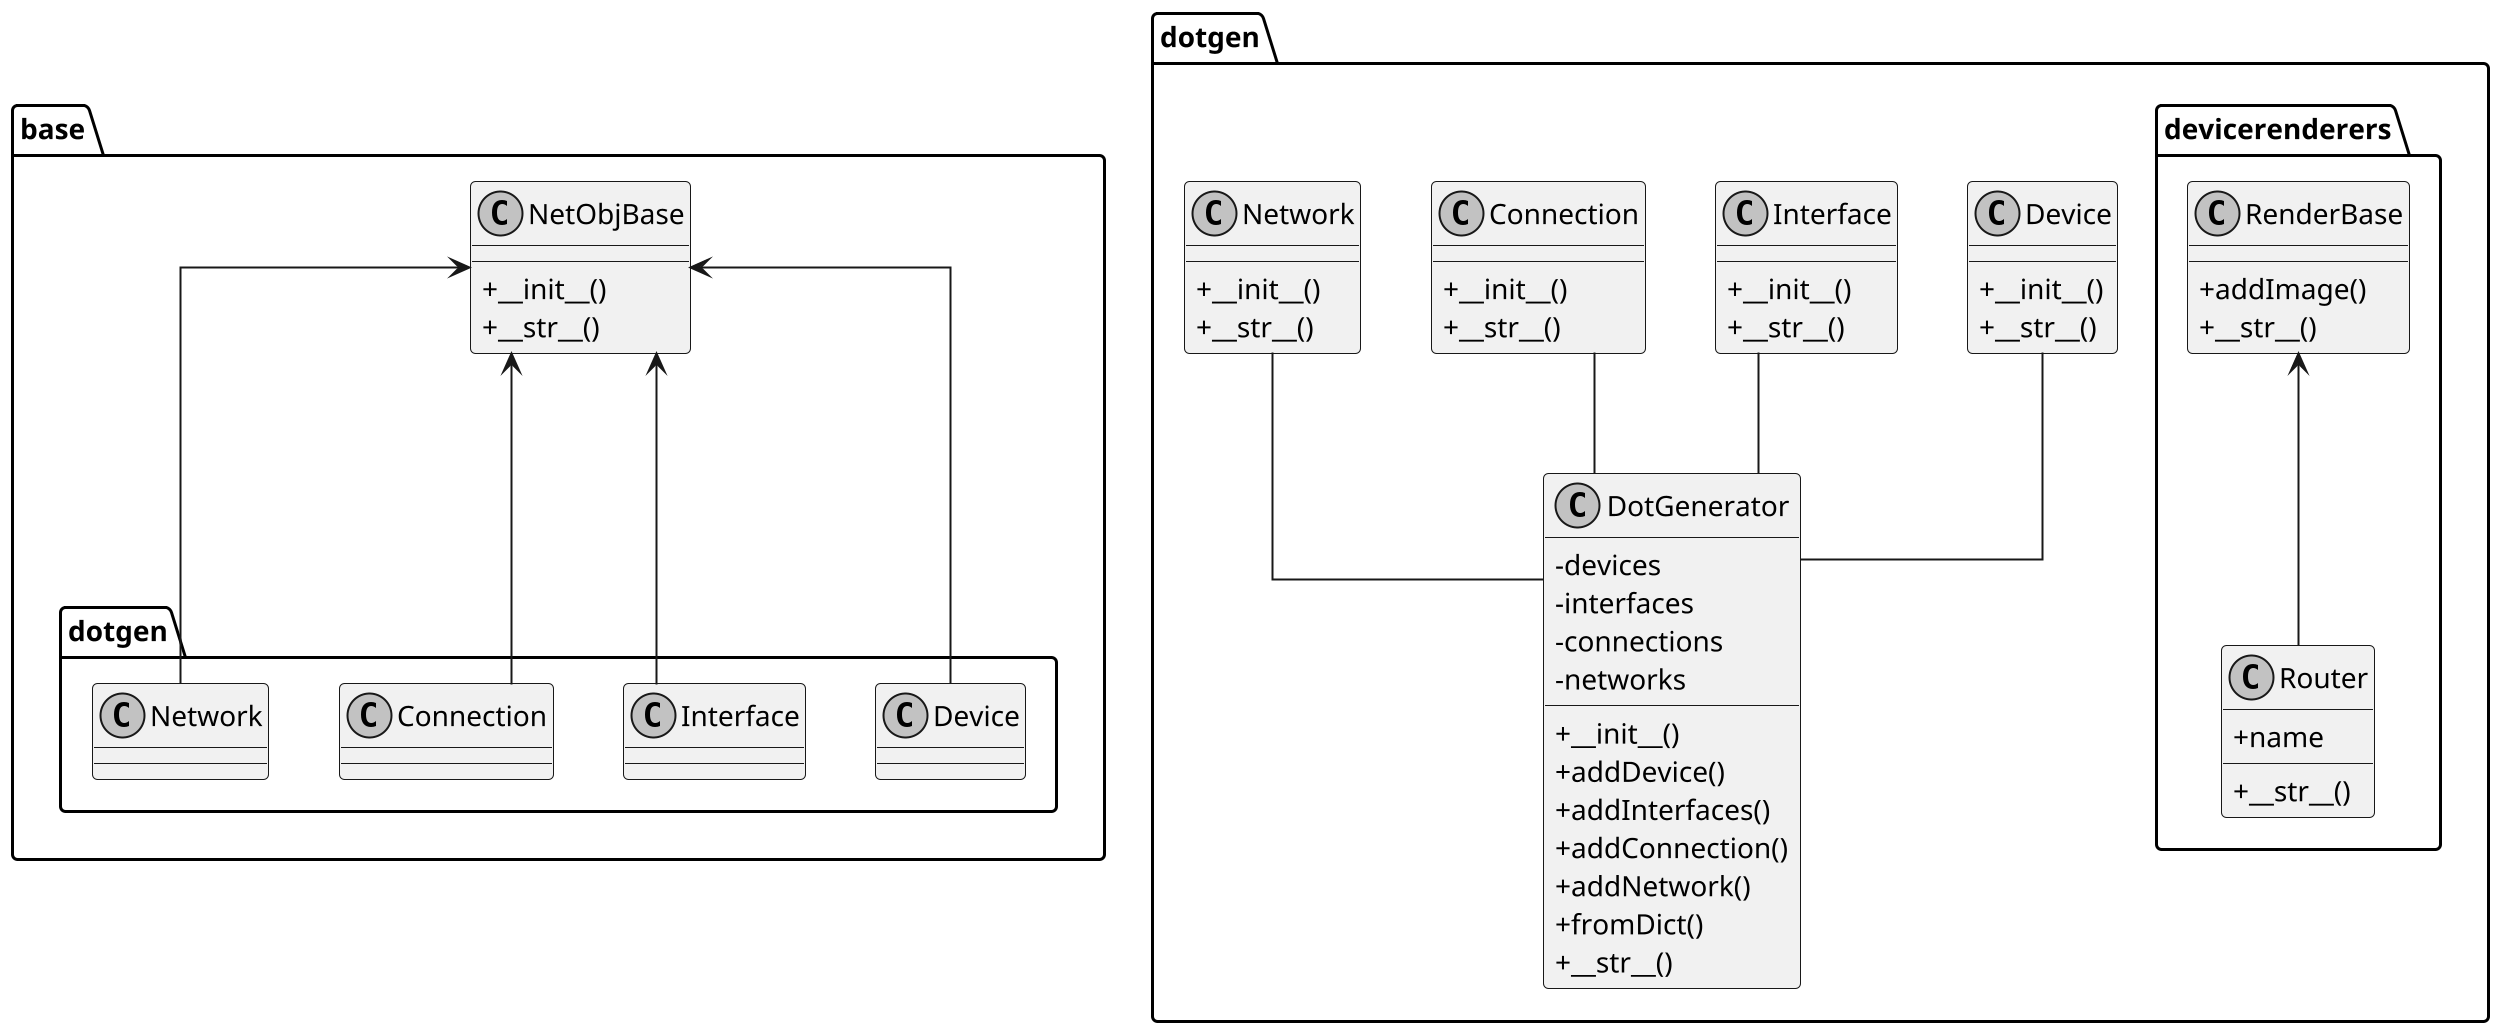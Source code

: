 @startuml

@startuml
skinparam monochrome true
skinparam classAttributeIconSize 0
skinparam linetype ortho
scale 2

namespace base {
    class NetObjBase {
        +__init__()
        +__str__()
    }

    NetObjBase <-- dotgen.Device
    NetObjBase <-- dotgen.Interface
    NetObjBase <-- dotgen.Connection
    NetObjBase <-- dotgen.Network

}

namespace dotgen {
    class Device {
        +__init__()
        +__str__()
    }

    class Interface {
        +__init__()
        +__str__()
    }

    class Connection {
        +__init__()
        +__str__()
    }

    class Network {
        +__init__()
        +__str__()
    }

    class DotGenerator {
        -devices
        -interfaces
        -connections
        -networks

        +__init__()
        +addDevice()
        +addInterfaces()
        +addConnection()
        +addNetwork()
        +fromDict()
        +__str__()
    }

    namespace devicerenderers {
        class RenderBase {
            +addImage()
            +__str__()
        }

        class Router {
            +name

            +__str__()
        }

        RenderBase <-- Router
    }

    Device -- DotGenerator
    Interface -- DotGenerator
    Connection -- DotGenerator
    Network -- DotGenerator
}



@enduml